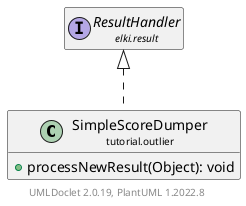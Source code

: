 @startuml
    remove .*\.(Instance|Par|Parameterizer|Factory)$
    set namespaceSeparator none
    hide empty fields
    hide empty methods

    class "<size:14>SimpleScoreDumper\n<size:10>tutorial.outlier" as tutorial.outlier.SimpleScoreDumper [[SimpleScoreDumper.html]] {
        +processNewResult(Object): void
    }

    interface "<size:14>ResultHandler\n<size:10>elki.result" as elki.result.ResultHandler [[../../elki/result/ResultHandler.html]]

    elki.result.ResultHandler <|.. tutorial.outlier.SimpleScoreDumper

    center footer UMLDoclet 2.0.19, PlantUML 1.2022.8
@enduml
